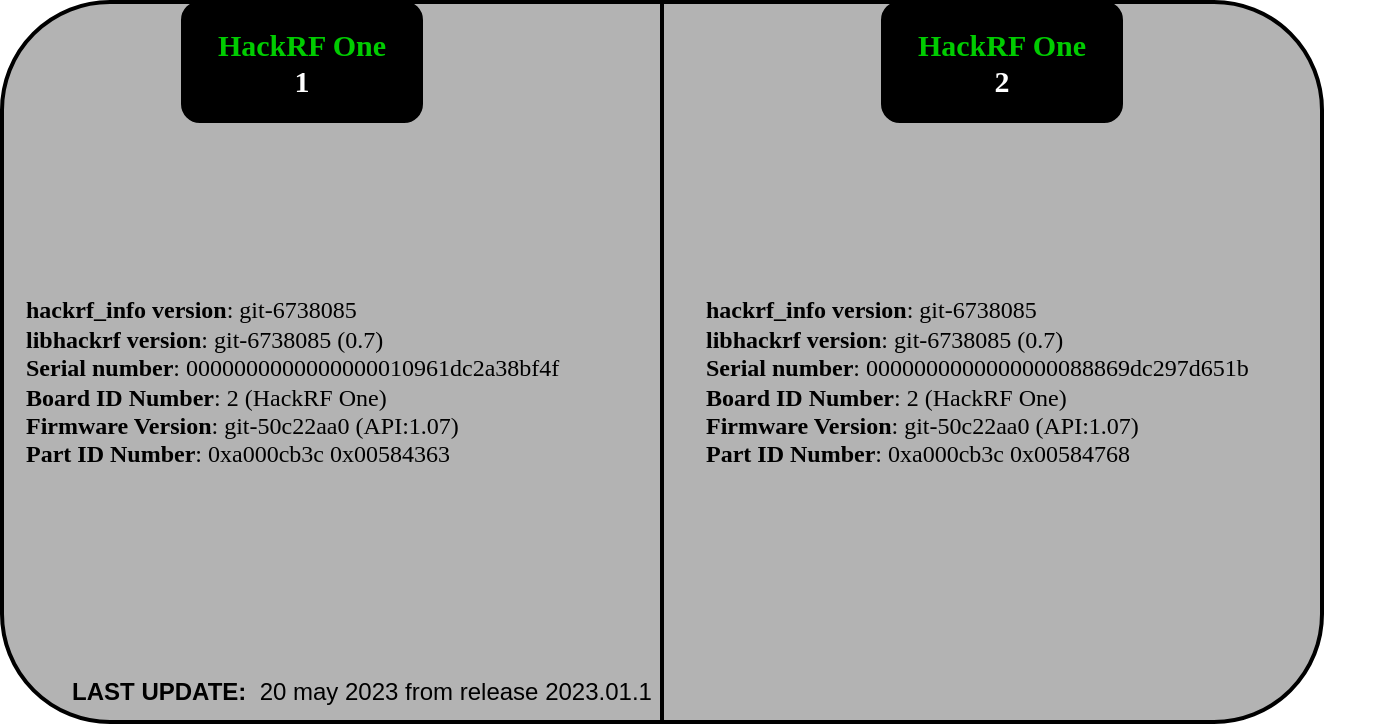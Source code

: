 <mxfile version="21.3.2" type="device">
  <diagram name="Page-1" id="y84jm4Afvlvt18sLCc27">
    <mxGraphModel dx="1434" dy="822" grid="1" gridSize="10" guides="1" tooltips="1" connect="1" arrows="1" fold="1" page="1" pageScale="1" pageWidth="850" pageHeight="1100" math="0" shadow="0">
      <root>
        <mxCell id="0" />
        <mxCell id="1" parent="0" />
        <mxCell id="6O9nxcjeSk9uOWmsWtvJ-7" value="hackrf_info version: git-6738085&#xa;libhackrf version: git-6738085 (0.7)&#xa;Found HackRF&#xa;Index: 0&#xa;Serial number: 0000000000000000088869dc297d651b&#xa;Board ID Number: 2 (HackRF One)&#xa;Firmware Version: git-50c22aa0 (API:1.07)&#xa;Part ID Number: 0xa000cb3c 0x00584768" style="group" vertex="1" connectable="0" parent="1">
          <mxGeometry x="80" y="220" width="680" height="360" as="geometry" />
        </mxCell>
        <mxCell id="6O9nxcjeSk9uOWmsWtvJ-5" value="" style="rounded=1;whiteSpace=wrap;html=1;fillColor=#B3B3B3;strokeWidth=2;" vertex="1" parent="6O9nxcjeSk9uOWmsWtvJ-7">
          <mxGeometry width="660" height="360" as="geometry" />
        </mxCell>
        <mxCell id="6O9nxcjeSk9uOWmsWtvJ-1" value="&lt;div&gt;HackRF One&lt;/div&gt;&lt;div&gt;&lt;font color=&quot;#ffffff&quot;&gt;1&lt;/font&gt;&lt;br&gt;&lt;/div&gt;" style="rounded=1;whiteSpace=wrap;html=1;fillColor=#000000;fontColor=#00CC00;fontStyle=1;fontFamily=Lucida Console;fontSize=15;" vertex="1" parent="6O9nxcjeSk9uOWmsWtvJ-7">
          <mxGeometry x="90" width="120" height="60" as="geometry" />
        </mxCell>
        <mxCell id="6O9nxcjeSk9uOWmsWtvJ-2" value="&lt;div&gt;HackRF One&lt;/div&gt;&lt;div&gt;&lt;font color=&quot;#ffffff&quot;&gt;2&lt;/font&gt;&lt;br&gt;&lt;/div&gt;" style="rounded=1;whiteSpace=wrap;html=1;fillColor=#000000;fontColor=#00CC00;fontStyle=1;fontFamily=Lucida Console;fontSize=15;" vertex="1" parent="6O9nxcjeSk9uOWmsWtvJ-7">
          <mxGeometry x="440" width="120" height="60" as="geometry" />
        </mxCell>
        <mxCell id="6O9nxcjeSk9uOWmsWtvJ-3" value="&lt;div align=&quot;left&quot;&gt;&lt;font face=&quot;Lucida Console&quot;&gt;&lt;b&gt;hackrf_info version&lt;/b&gt;: git-6738085&lt;br&gt;&lt;b&gt;libhackrf version&lt;/b&gt;: git-6738085 (0.7)&lt;br&gt;&lt;b&gt;Serial number&lt;/b&gt;: 0000000000000000010961dc2a38bf4f&lt;br&gt;&lt;b&gt;Board ID Number&lt;/b&gt;: 2 (HackRF One)&lt;br&gt;&lt;b&gt;Firmware Version&lt;/b&gt;: git-50c22aa0 (API:1.07)&lt;br&gt;&lt;b&gt;Part ID Number&lt;/b&gt;: 0xa000cb3c 0x00584363&lt;/font&gt;&lt;/div&gt;" style="text;html=1;strokeColor=none;fillColor=none;align=left;verticalAlign=middle;whiteSpace=wrap;rounded=0;" vertex="1" parent="6O9nxcjeSk9uOWmsWtvJ-7">
          <mxGeometry x="10" y="80" width="340" height="220" as="geometry" />
        </mxCell>
        <mxCell id="6O9nxcjeSk9uOWmsWtvJ-6" value="" style="endArrow=none;html=1;rounded=0;entryX=0.5;entryY=0;entryDx=0;entryDy=0;exitX=0.5;exitY=1;exitDx=0;exitDy=0;strokeWidth=2;" edge="1" parent="6O9nxcjeSk9uOWmsWtvJ-7" source="6O9nxcjeSk9uOWmsWtvJ-5" target="6O9nxcjeSk9uOWmsWtvJ-5">
          <mxGeometry width="50" height="50" relative="1" as="geometry">
            <mxPoint x="110" y="50" as="sourcePoint" />
            <mxPoint x="160" as="targetPoint" />
          </mxGeometry>
        </mxCell>
        <mxCell id="6O9nxcjeSk9uOWmsWtvJ-8" value="&lt;b&gt;LAST UPDATE:&lt;/b&gt;&amp;nbsp; 20 may 2023 from release 2023.01.1" style="text;html=1;strokeColor=none;fillColor=none;align=center;verticalAlign=middle;whiteSpace=wrap;rounded=0;" vertex="1" parent="6O9nxcjeSk9uOWmsWtvJ-7">
          <mxGeometry x="10" y="330" width="340" height="30" as="geometry" />
        </mxCell>
        <mxCell id="6O9nxcjeSk9uOWmsWtvJ-10" value="&lt;div align=&quot;left&quot;&gt;&lt;font face=&quot;Lucida Console&quot;&gt;&lt;b&gt;hackrf_info version&lt;/b&gt;: git-6738085&lt;br&gt;&lt;b&gt;libhackrf version&lt;/b&gt;: git-6738085 (0.7)&lt;br&gt;&lt;b&gt;Serial number&lt;/b&gt;: 0000000000000000088869dc297d651b&lt;br&gt;&lt;b&gt;Board ID Number&lt;/b&gt;: 2 (HackRF One)&lt;br&gt;&lt;b&gt;Firmware Version&lt;/b&gt;: git-50c22aa0 (API:1.07)&lt;br&gt;&lt;b&gt;Part ID Number&lt;/b&gt;: 0xa000cb3c 0x00584768&lt;/font&gt;&lt;/div&gt;" style="text;html=1;strokeColor=none;fillColor=none;align=left;verticalAlign=middle;whiteSpace=wrap;rounded=0;" vertex="1" parent="6O9nxcjeSk9uOWmsWtvJ-7">
          <mxGeometry x="350" y="80" width="340" height="220" as="geometry" />
        </mxCell>
      </root>
    </mxGraphModel>
  </diagram>
</mxfile>
